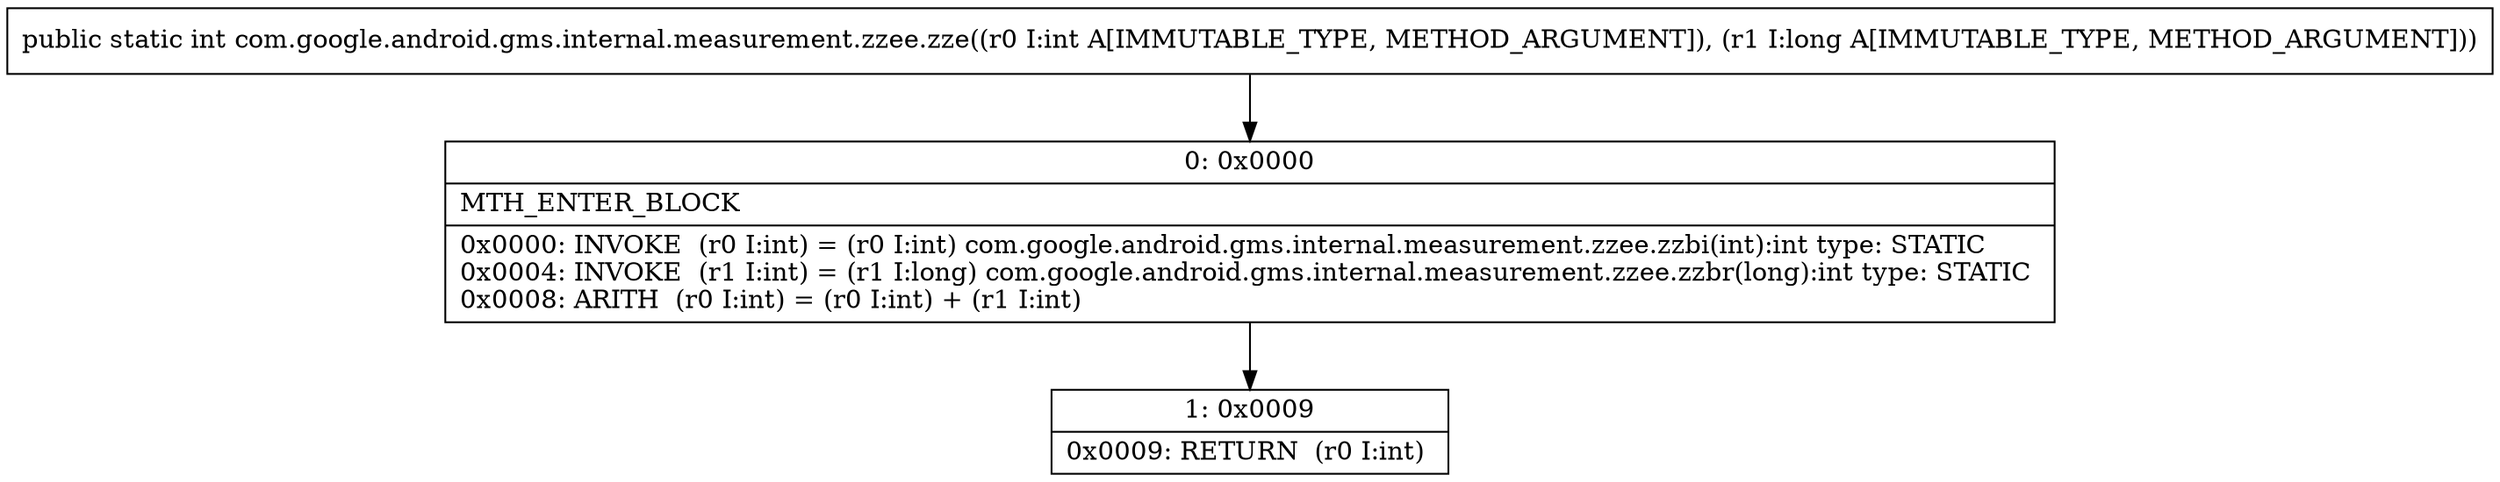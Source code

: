 digraph "CFG forcom.google.android.gms.internal.measurement.zzee.zze(IJ)I" {
Node_0 [shape=record,label="{0\:\ 0x0000|MTH_ENTER_BLOCK\l|0x0000: INVOKE  (r0 I:int) = (r0 I:int) com.google.android.gms.internal.measurement.zzee.zzbi(int):int type: STATIC \l0x0004: INVOKE  (r1 I:int) = (r1 I:long) com.google.android.gms.internal.measurement.zzee.zzbr(long):int type: STATIC \l0x0008: ARITH  (r0 I:int) = (r0 I:int) + (r1 I:int) \l}"];
Node_1 [shape=record,label="{1\:\ 0x0009|0x0009: RETURN  (r0 I:int) \l}"];
MethodNode[shape=record,label="{public static int com.google.android.gms.internal.measurement.zzee.zze((r0 I:int A[IMMUTABLE_TYPE, METHOD_ARGUMENT]), (r1 I:long A[IMMUTABLE_TYPE, METHOD_ARGUMENT])) }"];
MethodNode -> Node_0;
Node_0 -> Node_1;
}

